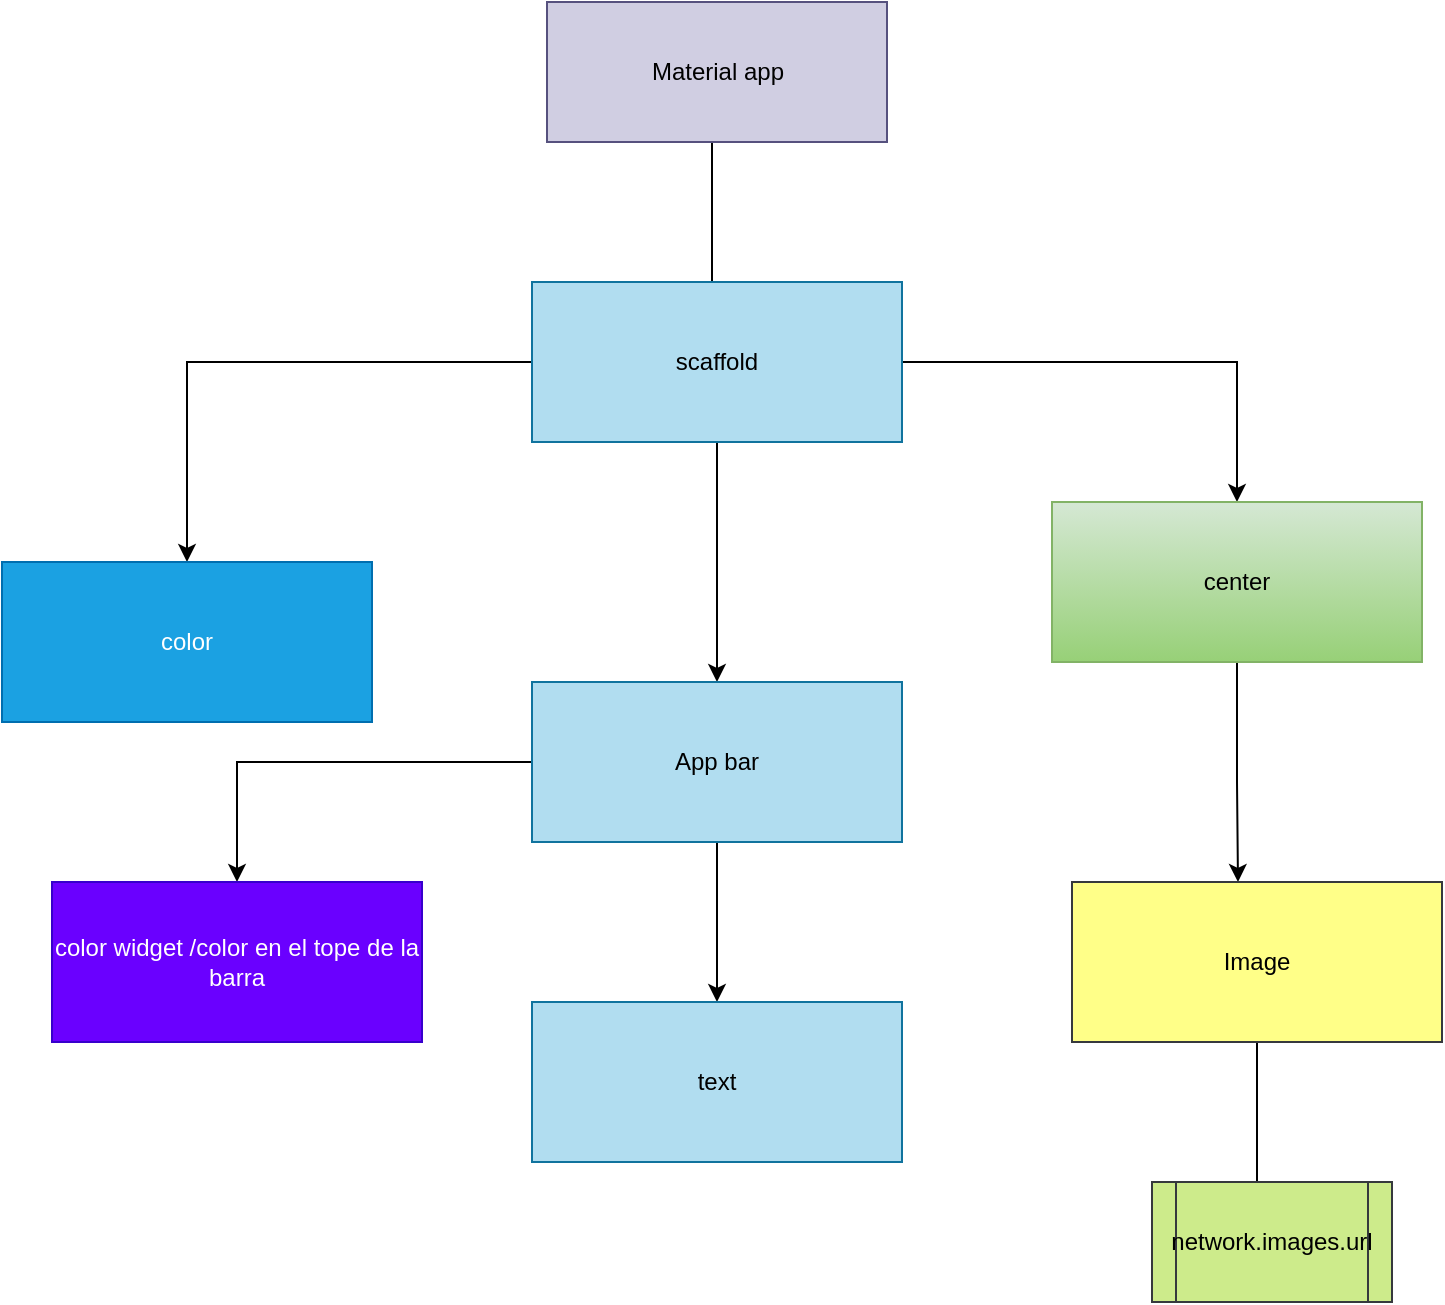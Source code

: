 <mxfile version="12.6.6" type="github">
  <diagram id="IPhv-FV7gpgbQdtRtbSr" name="Page-1">
    <mxGraphModel dx="1379" dy="503" grid="1" gridSize="10" guides="1" tooltips="1" connect="1" arrows="1" fold="1" page="1" pageScale="1" pageWidth="850" pageHeight="1100" math="0" shadow="0">
      <root>
        <mxCell id="0"/>
        <mxCell id="1" parent="0"/>
        <mxCell id="nN4I0ZhMlREIsoDuWUXR-3" value="" style="edgeStyle=orthogonalEdgeStyle;rounded=0;orthogonalLoop=1;jettySize=auto;html=1;" parent="1" source="nN4I0ZhMlREIsoDuWUXR-1" edge="1">
          <mxGeometry relative="1" as="geometry">
            <mxPoint x="250" y="230" as="targetPoint"/>
            <Array as="points">
              <mxPoint x="250" y="220"/>
              <mxPoint x="250" y="220"/>
            </Array>
          </mxGeometry>
        </mxCell>
        <mxCell id="nN4I0ZhMlREIsoDuWUXR-1" value="Material app" style="rounded=0;whiteSpace=wrap;html=1;fillColor=#d0cee2;strokeColor=#56517e;" parent="1" vertex="1">
          <mxGeometry x="167.5" y="60" width="170" height="70" as="geometry"/>
        </mxCell>
        <mxCell id="nN4I0ZhMlREIsoDuWUXR-6" value="" style="edgeStyle=orthogonalEdgeStyle;rounded=0;orthogonalLoop=1;jettySize=auto;html=1;" parent="1" source="nN4I0ZhMlREIsoDuWUXR-4" target="nN4I0ZhMlREIsoDuWUXR-5" edge="1">
          <mxGeometry relative="1" as="geometry"/>
        </mxCell>
        <mxCell id="nN4I0ZhMlREIsoDuWUXR-8" value="" style="edgeStyle=orthogonalEdgeStyle;rounded=0;orthogonalLoop=1;jettySize=auto;html=1;" parent="1" source="nN4I0ZhMlREIsoDuWUXR-4" target="nN4I0ZhMlREIsoDuWUXR-7" edge="1">
          <mxGeometry relative="1" as="geometry"/>
        </mxCell>
        <mxCell id="nN4I0ZhMlREIsoDuWUXR-10" value="" style="edgeStyle=orthogonalEdgeStyle;rounded=0;orthogonalLoop=1;jettySize=auto;html=1;" parent="1" source="nN4I0ZhMlREIsoDuWUXR-4" target="nN4I0ZhMlREIsoDuWUXR-9" edge="1">
          <mxGeometry relative="1" as="geometry"/>
        </mxCell>
        <mxCell id="nN4I0ZhMlREIsoDuWUXR-4" value="scaffold" style="rounded=0;whiteSpace=wrap;html=1;fillColor=#b1ddf0;strokeColor=#10739e;" parent="1" vertex="1">
          <mxGeometry x="160" y="200" width="185" height="80" as="geometry"/>
        </mxCell>
        <mxCell id="nN4I0ZhMlREIsoDuWUXR-12" value="" style="edgeStyle=orthogonalEdgeStyle;rounded=0;orthogonalLoop=1;jettySize=auto;html=1;" parent="1" source="nN4I0ZhMlREIsoDuWUXR-9" target="nN4I0ZhMlREIsoDuWUXR-11" edge="1">
          <mxGeometry relative="1" as="geometry">
            <Array as="points">
              <mxPoint x="513" y="450"/>
              <mxPoint x="513" y="450"/>
            </Array>
          </mxGeometry>
        </mxCell>
        <mxCell id="nN4I0ZhMlREIsoDuWUXR-9" value="center&lt;br&gt;" style="rounded=0;whiteSpace=wrap;html=1;fillColor=#d5e8d4;gradientColor=#97d077;strokeColor=#82b366;" parent="1" vertex="1">
          <mxGeometry x="420" y="310" width="185" height="80" as="geometry"/>
        </mxCell>
        <mxCell id="nN4I0ZhMlREIsoDuWUXR-14" value="" style="edgeStyle=orthogonalEdgeStyle;rounded=0;orthogonalLoop=1;jettySize=auto;html=1;" parent="1" source="nN4I0ZhMlREIsoDuWUXR-11" edge="1">
          <mxGeometry relative="1" as="geometry">
            <mxPoint x="522.5" y="660" as="targetPoint"/>
          </mxGeometry>
        </mxCell>
        <mxCell id="nN4I0ZhMlREIsoDuWUXR-11" value="Image" style="rounded=0;whiteSpace=wrap;html=1;fillColor=#ffff88;strokeColor=#36393d;" parent="1" vertex="1">
          <mxGeometry x="430" y="500" width="185" height="80" as="geometry"/>
        </mxCell>
        <mxCell id="nN4I0ZhMlREIsoDuWUXR-17" value="" style="edgeStyle=orthogonalEdgeStyle;rounded=0;orthogonalLoop=1;jettySize=auto;html=1;" parent="1" source="nN4I0ZhMlREIsoDuWUXR-7" target="nN4I0ZhMlREIsoDuWUXR-16" edge="1">
          <mxGeometry relative="1" as="geometry"/>
        </mxCell>
        <mxCell id="nN4I0ZhMlREIsoDuWUXR-19" value="" style="edgeStyle=orthogonalEdgeStyle;rounded=0;orthogonalLoop=1;jettySize=auto;html=1;" parent="1" source="nN4I0ZhMlREIsoDuWUXR-7" target="nN4I0ZhMlREIsoDuWUXR-18" edge="1">
          <mxGeometry relative="1" as="geometry"/>
        </mxCell>
        <mxCell id="nN4I0ZhMlREIsoDuWUXR-7" value="App bar" style="rounded=0;whiteSpace=wrap;html=1;fillColor=#b1ddf0;strokeColor=#10739e;" parent="1" vertex="1">
          <mxGeometry x="160" y="400" width="185" height="80" as="geometry"/>
        </mxCell>
        <mxCell id="nN4I0ZhMlREIsoDuWUXR-18" value="color widget /color en el tope de la barra" style="rounded=0;whiteSpace=wrap;html=1;fillColor=#6a00ff;strokeColor=#3700CC;fontColor=#ffffff;" parent="1" vertex="1">
          <mxGeometry x="-80" y="500" width="185" height="80" as="geometry"/>
        </mxCell>
        <mxCell id="nN4I0ZhMlREIsoDuWUXR-16" value="text" style="rounded=0;whiteSpace=wrap;html=1;fillColor=#b1ddf0;strokeColor=#10739e;" parent="1" vertex="1">
          <mxGeometry x="160" y="560" width="185" height="80" as="geometry"/>
        </mxCell>
        <mxCell id="nN4I0ZhMlREIsoDuWUXR-5" value="color" style="rounded=0;whiteSpace=wrap;html=1;fillColor=#1ba1e2;strokeColor=#006EAF;fontColor=#ffffff;" parent="1" vertex="1">
          <mxGeometry x="-105" y="340" width="185" height="80" as="geometry"/>
        </mxCell>
        <mxCell id="nN4I0ZhMlREIsoDuWUXR-15" value="network.images.url" style="shape=process;whiteSpace=wrap;html=1;backgroundOutline=1;fillColor=#cdeb8b;strokeColor=#36393d;" parent="1" vertex="1">
          <mxGeometry x="470" y="650" width="120" height="60" as="geometry"/>
        </mxCell>
      </root>
    </mxGraphModel>
  </diagram>
</mxfile>

